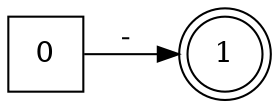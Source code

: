 digraph Generadominus {
rankdir=LR;
0 [ shape=square]
1 [ shape=doublecircle]
0->1[label="- "]
}
